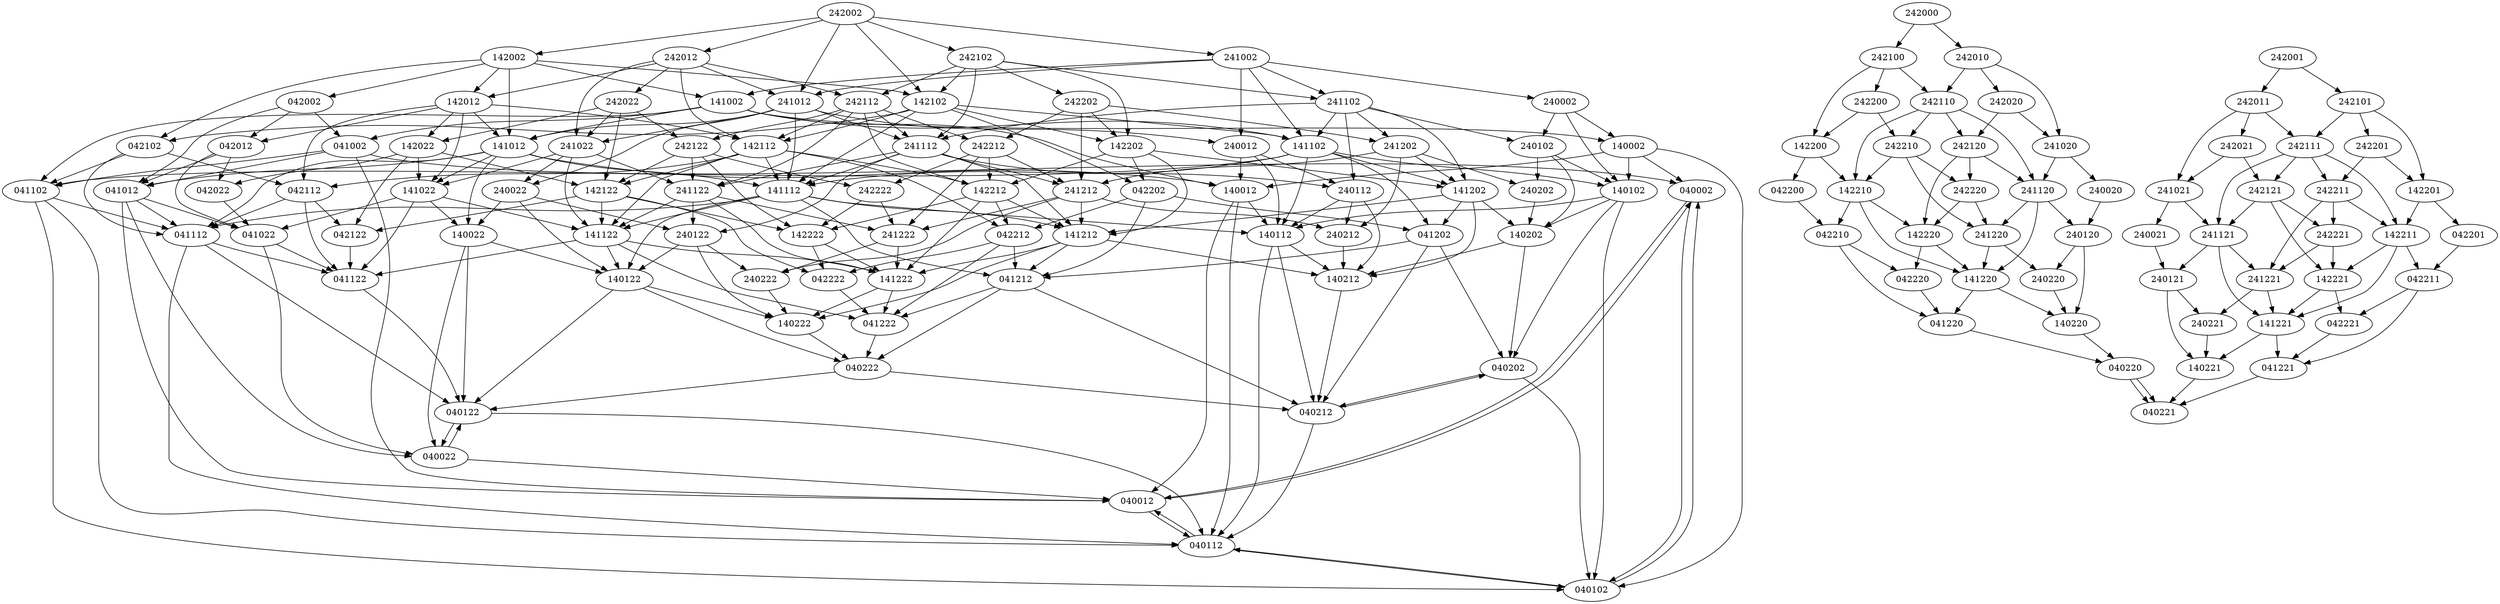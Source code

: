 digraph G{

{node_1 [label="040002"];
node_2 [label="040012"];
node_3 [label="040022"];
node_4 [label="040102"];
node_5 [label="040112"];
node_6 [label="040122"];
node_7 [label="040202"];
node_8 [label="040212"];
node_9 [label="040220"];
node_10 [label="040221"];
node_11 [label="040222"];
node_12 [label="041002"];
node_13 [label="041012"];
node_14 [label="041022"];
node_15 [label="041102"];
node_16 [label="041112"];
node_17 [label="041122"];
node_18 [label="041202"];
node_19 [label="041212"];
node_20 [label="041220"];
node_21 [label="041221"];
node_22 [label="041222"];
node_23 [label="042002"];
node_24 [label="042012"];
node_25 [label="042022"];
node_26 [label="042102"];
node_27 [label="042112"];
node_28 [label="042122"];
node_29 [label="042200"];
node_30 [label="042201"];
node_31 [label="042202"];
node_32 [label="042210"];
node_33 [label="042211"];
node_34 [label="042212"];
node_35 [label="042220"];
node_36 [label="042221"];
node_37 [label="042222"];
node_38 [label="140002"];
node_39 [label="140012"];
node_40 [label="140022"];
node_41 [label="140102"];
node_42 [label="140112"];
node_43 [label="140122"];
node_44 [label="140202"];
node_45 [label="140212"];
node_46 [label="140220"];
node_47 [label="140221"];
node_48 [label="140222"];
node_49 [label="141002"];
node_50 [label="141012"];
node_51 [label="141022"];
node_52 [label="141102"];
node_53 [label="141112"];
node_54 [label="141122"];
node_55 [label="141202"];
node_56 [label="141212"];
node_57 [label="141220"];
node_58 [label="141221"];
node_59 [label="141222"];
node_60 [label="142002"];
node_61 [label="142012"];
node_62 [label="142022"];
node_63 [label="142102"];
node_64 [label="142112"];
node_65 [label="142122"];
node_66 [label="142200"];
node_67 [label="142201"];
node_68 [label="142202"];
node_69 [label="142210"];
node_70 [label="142211"];
node_71 [label="142212"];
node_72 [label="142220"];
node_73 [label="142221"];
node_74 [label="142222"];
node_75 [label="240002"];
node_76 [label="240012"];
node_77 [label="240020"];
node_78 [label="240021"];
node_79 [label="240022"];
node_80 [label="240102"];
node_81 [label="240112"];
node_82 [label="240120"];
node_83 [label="240121"];
node_84 [label="240122"];
node_85 [label="240202"];
node_86 [label="240212"];
node_87 [label="240220"];
node_88 [label="240221"];
node_89 [label="240222"];
node_90 [label="241002"];
node_91 [label="241012"];
node_92 [label="241020"];
node_93 [label="241021"];
node_94 [label="241022"];
node_95 [label="241102"];
node_96 [label="241112"];
node_97 [label="241120"];
node_98 [label="241121"];
node_99 [label="241122"];
node_100 [label="241202"];
node_101 [label="241212"];
node_102 [label="241220"];
node_103 [label="241221"];
node_104 [label="241222"];
node_105 [label="242000"];
node_106 [label="242001"];
node_107 [label="242002"];
node_108 [label="242010"];
node_109 [label="242011"];
node_110 [label="242012"];
node_111 [label="242020"];
node_112 [label="242021"];
node_113 [label="242022"];
node_114 [label="242100"];
node_115 [label="242101"];
node_116 [label="242102"];
node_117 [label="242110"];
node_118 [label="242111"];
node_119 [label="242112"];
node_120 [label="242120"];
node_121 [label="242121"];
node_122 [label="242122"];
node_123 [label="242200"];
node_124 [label="242201"];
node_125 [label="242202"];
node_126 [label="242210"];
node_127 [label="242211"];
node_128 [label="242212"];
node_129 [label="242220"];
node_130 [label="242221"];
node_131 [label="242222"];
}
node_1->node_4[penwidth=1]
node_1->node_2[penwidth=1]
node_2->node_5[penwidth=1]
node_2->node_1[penwidth=1]
node_3->node_6[penwidth=1]
node_3->node_2[penwidth=1]
node_4->node_5[penwidth=1]
node_4->node_1[penwidth=1]
node_5->node_4[penwidth=1]
node_5->node_2[penwidth=1]
node_6->node_5[penwidth=1]
node_6->node_3[penwidth=1]
node_7->node_8[penwidth=1]
node_7->node_4[penwidth=1]
node_8->node_7[penwidth=1]
node_8->node_5[penwidth=1]
node_9->node_10[penwidth=1]
node_9->node_10[penwidth=1]
node_11->node_8[penwidth=1]
node_11->node_6[penwidth=1]
node_12->node_15[penwidth=1]
node_12->node_1[penwidth=1]
node_12->node_13[penwidth=1]
node_12->node_2[penwidth=1]
node_13->node_16[penwidth=1]
node_13->node_2[penwidth=1]
node_13->node_14[penwidth=1]
node_13->node_3[penwidth=1]
node_14->node_17[penwidth=1]
node_14->node_3[penwidth=1]
node_15->node_4[penwidth=1]
node_15->node_16[penwidth=1]
node_15->node_5[penwidth=1]
node_16->node_5[penwidth=1]
node_16->node_17[penwidth=1]
node_16->node_6[penwidth=1]
node_17->node_6[penwidth=1]
node_18->node_7[penwidth=1]
node_18->node_19[penwidth=1]
node_18->node_8[penwidth=1]
node_19->node_8[penwidth=1]
node_19->node_22[penwidth=1]
node_19->node_11[penwidth=1]
node_20->node_9[penwidth=1]
node_21->node_10[penwidth=1]
node_22->node_11[penwidth=1]
node_23->node_12[penwidth=1]
node_23->node_24[penwidth=1]
node_23->node_13[penwidth=1]
node_24->node_13[penwidth=1]
node_24->node_25[penwidth=1]
node_24->node_14[penwidth=1]
node_25->node_14[penwidth=1]
node_26->node_15[penwidth=1]
node_26->node_27[penwidth=1]
node_26->node_16[penwidth=1]
node_27->node_16[penwidth=1]
node_27->node_28[penwidth=1]
node_27->node_17[penwidth=1]
node_28->node_17[penwidth=1]
node_29->node_32[penwidth=1]
node_30->node_33[penwidth=1]
node_31->node_18[penwidth=1]
node_31->node_34[penwidth=1]
node_31->node_19[penwidth=1]
node_32->node_35[penwidth=1]
node_32->node_20[penwidth=1]
node_33->node_36[penwidth=1]
node_33->node_21[penwidth=1]
node_34->node_19[penwidth=1]
node_34->node_37[penwidth=1]
node_34->node_22[penwidth=1]
node_35->node_20[penwidth=1]
node_36->node_21[penwidth=1]
node_37->node_22[penwidth=1]
node_38->node_1[penwidth=1]
node_38->node_41[penwidth=1]
node_38->node_4[penwidth=1]
node_38->node_39[penwidth=1]
node_39->node_2[penwidth=1]
node_39->node_42[penwidth=1]
node_39->node_5[penwidth=1]
node_40->node_3[penwidth=1]
node_40->node_43[penwidth=1]
node_40->node_6[penwidth=1]
node_41->node_4[penwidth=1]
node_41->node_44[penwidth=1]
node_41->node_7[penwidth=1]
node_41->node_42[penwidth=1]
node_42->node_5[penwidth=1]
node_42->node_45[penwidth=1]
node_42->node_8[penwidth=1]
node_43->node_6[penwidth=1]
node_43->node_48[penwidth=1]
node_43->node_11[penwidth=1]
node_44->node_7[penwidth=1]
node_44->node_45[penwidth=1]
node_45->node_8[penwidth=1]
node_46->node_9[penwidth=1]
node_47->node_10[penwidth=1]
node_48->node_11[penwidth=1]
node_49->node_12[penwidth=1]
node_49->node_52[penwidth=1]
node_49->node_15[penwidth=1]
node_49->node_38[penwidth=1]
node_49->node_50[penwidth=1]
node_49->node_39[penwidth=1]
node_50->node_13[penwidth=1]
node_50->node_53[penwidth=1]
node_50->node_16[penwidth=1]
node_50->node_39[penwidth=1]
node_50->node_51[penwidth=1]
node_50->node_40[penwidth=1]
node_51->node_14[penwidth=1]
node_51->node_54[penwidth=1]
node_51->node_17[penwidth=1]
node_51->node_40[penwidth=1]
node_52->node_15[penwidth=1]
node_52->node_55[penwidth=1]
node_52->node_18[penwidth=1]
node_52->node_41[penwidth=1]
node_52->node_53[penwidth=1]
node_52->node_42[penwidth=1]
node_53->node_16[penwidth=1]
node_53->node_56[penwidth=1]
node_53->node_19[penwidth=1]
node_53->node_42[penwidth=1]
node_53->node_54[penwidth=1]
node_53->node_43[penwidth=1]
node_54->node_17[penwidth=1]
node_54->node_59[penwidth=1]
node_54->node_22[penwidth=1]
node_54->node_43[penwidth=1]
node_55->node_18[penwidth=1]
node_55->node_44[penwidth=1]
node_55->node_56[penwidth=1]
node_55->node_45[penwidth=1]
node_56->node_19[penwidth=1]
node_56->node_45[penwidth=1]
node_56->node_59[penwidth=1]
node_56->node_48[penwidth=1]
node_57->node_20[penwidth=1]
node_57->node_46[penwidth=1]
node_58->node_21[penwidth=1]
node_58->node_47[penwidth=1]
node_59->node_22[penwidth=1]
node_59->node_48[penwidth=1]
node_60->node_23[penwidth=1]
node_60->node_63[penwidth=1]
node_60->node_26[penwidth=1]
node_60->node_49[penwidth=1]
node_60->node_61[penwidth=1]
node_60->node_50[penwidth=1]
node_61->node_24[penwidth=1]
node_61->node_64[penwidth=1]
node_61->node_27[penwidth=1]
node_61->node_50[penwidth=1]
node_61->node_62[penwidth=1]
node_61->node_51[penwidth=1]
node_62->node_25[penwidth=1]
node_62->node_65[penwidth=1]
node_62->node_28[penwidth=1]
node_62->node_51[penwidth=1]
node_63->node_26[penwidth=1]
node_63->node_68[penwidth=1]
node_63->node_31[penwidth=1]
node_63->node_52[penwidth=1]
node_63->node_64[penwidth=1]
node_63->node_53[penwidth=1]
node_64->node_27[penwidth=1]
node_64->node_71[penwidth=1]
node_64->node_34[penwidth=1]
node_64->node_53[penwidth=1]
node_64->node_65[penwidth=1]
node_64->node_54[penwidth=1]
node_65->node_28[penwidth=1]
node_65->node_74[penwidth=1]
node_65->node_37[penwidth=1]
node_65->node_54[penwidth=1]
node_66->node_29[penwidth=1]
node_66->node_69[penwidth=1]
node_67->node_30[penwidth=1]
node_67->node_70[penwidth=1]
node_68->node_31[penwidth=1]
node_68->node_55[penwidth=1]
node_68->node_71[penwidth=1]
node_68->node_56[penwidth=1]
node_69->node_32[penwidth=1]
node_69->node_72[penwidth=1]
node_69->node_57[penwidth=1]
node_70->node_33[penwidth=1]
node_70->node_73[penwidth=1]
node_70->node_58[penwidth=1]
node_71->node_34[penwidth=1]
node_71->node_56[penwidth=1]
node_71->node_74[penwidth=1]
node_71->node_59[penwidth=1]
node_72->node_35[penwidth=1]
node_72->node_57[penwidth=1]
node_73->node_36[penwidth=1]
node_73->node_58[penwidth=1]
node_74->node_37[penwidth=1]
node_74->node_59[penwidth=1]
node_75->node_38[penwidth=1]
node_75->node_80[penwidth=1]
node_75->node_41[penwidth=1]
node_76->node_39[penwidth=1]
node_76->node_81[penwidth=1]
node_76->node_42[penwidth=1]
node_77->node_82[penwidth=1]
node_78->node_83[penwidth=1]
node_79->node_40[penwidth=1]
node_79->node_84[penwidth=1]
node_79->node_43[penwidth=1]
node_80->node_41[penwidth=1]
node_80->node_85[penwidth=1]
node_80->node_44[penwidth=1]
node_81->node_42[penwidth=1]
node_81->node_86[penwidth=1]
node_81->node_45[penwidth=1]
node_82->node_87[penwidth=1]
node_82->node_46[penwidth=1]
node_83->node_88[penwidth=1]
node_83->node_47[penwidth=1]
node_84->node_43[penwidth=1]
node_84->node_89[penwidth=1]
node_84->node_48[penwidth=1]
node_85->node_44[penwidth=1]
node_86->node_45[penwidth=1]
node_87->node_46[penwidth=1]
node_88->node_47[penwidth=1]
node_89->node_48[penwidth=1]
node_90->node_49[penwidth=1]
node_90->node_95[penwidth=1]
node_90->node_52[penwidth=1]
node_90->node_75[penwidth=1]
node_90->node_91[penwidth=1]
node_90->node_76[penwidth=1]
node_91->node_50[penwidth=1]
node_91->node_96[penwidth=1]
node_91->node_53[penwidth=1]
node_91->node_76[penwidth=1]
node_91->node_94[penwidth=1]
node_91->node_79[penwidth=1]
node_92->node_97[penwidth=1]
node_92->node_77[penwidth=1]
node_93->node_98[penwidth=1]
node_93->node_78[penwidth=1]
node_94->node_51[penwidth=1]
node_94->node_99[penwidth=1]
node_94->node_54[penwidth=1]
node_94->node_79[penwidth=1]
node_95->node_52[penwidth=1]
node_95->node_100[penwidth=1]
node_95->node_55[penwidth=1]
node_95->node_80[penwidth=1]
node_95->node_96[penwidth=1]
node_95->node_81[penwidth=1]
node_96->node_53[penwidth=1]
node_96->node_101[penwidth=1]
node_96->node_56[penwidth=1]
node_96->node_81[penwidth=1]
node_96->node_99[penwidth=1]
node_96->node_84[penwidth=1]
node_97->node_102[penwidth=1]
node_97->node_57[penwidth=1]
node_97->node_82[penwidth=1]
node_98->node_103[penwidth=1]
node_98->node_58[penwidth=1]
node_98->node_83[penwidth=1]
node_99->node_54[penwidth=1]
node_99->node_104[penwidth=1]
node_99->node_59[penwidth=1]
node_99->node_84[penwidth=1]
node_100->node_55[penwidth=1]
node_100->node_85[penwidth=1]
node_100->node_101[penwidth=1]
node_100->node_86[penwidth=1]
node_101->node_56[penwidth=1]
node_101->node_86[penwidth=1]
node_101->node_104[penwidth=1]
node_101->node_89[penwidth=1]
node_102->node_57[penwidth=1]
node_102->node_87[penwidth=1]
node_103->node_58[penwidth=1]
node_103->node_88[penwidth=1]
node_104->node_59[penwidth=1]
node_104->node_89[penwidth=1]
node_105->node_114[penwidth=1]
node_105->node_108[penwidth=1]
node_106->node_115[penwidth=1]
node_106->node_109[penwidth=1]
node_107->node_60[penwidth=1]
node_107->node_116[penwidth=1]
node_107->node_63[penwidth=1]
node_107->node_90[penwidth=1]
node_107->node_110[penwidth=1]
node_107->node_91[penwidth=1]
node_108->node_117[penwidth=1]
node_108->node_111[penwidth=1]
node_108->node_92[penwidth=1]
node_109->node_118[penwidth=1]
node_109->node_112[penwidth=1]
node_109->node_93[penwidth=1]
node_110->node_61[penwidth=1]
node_110->node_119[penwidth=1]
node_110->node_64[penwidth=1]
node_110->node_91[penwidth=1]
node_110->node_113[penwidth=1]
node_110->node_94[penwidth=1]
node_111->node_120[penwidth=1]
node_111->node_92[penwidth=1]
node_112->node_121[penwidth=1]
node_112->node_93[penwidth=1]
node_113->node_62[penwidth=1]
node_113->node_122[penwidth=1]
node_113->node_65[penwidth=1]
node_113->node_94[penwidth=1]
node_114->node_123[penwidth=1]
node_114->node_66[penwidth=1]
node_114->node_117[penwidth=1]
node_115->node_124[penwidth=1]
node_115->node_67[penwidth=1]
node_115->node_118[penwidth=1]
node_116->node_63[penwidth=1]
node_116->node_125[penwidth=1]
node_116->node_68[penwidth=1]
node_116->node_95[penwidth=1]
node_116->node_119[penwidth=1]
node_116->node_96[penwidth=1]
node_117->node_126[penwidth=1]
node_117->node_69[penwidth=1]
node_117->node_120[penwidth=1]
node_117->node_97[penwidth=1]
node_118->node_127[penwidth=1]
node_118->node_70[penwidth=1]
node_118->node_121[penwidth=1]
node_118->node_98[penwidth=1]
node_119->node_64[penwidth=1]
node_119->node_128[penwidth=1]
node_119->node_71[penwidth=1]
node_119->node_96[penwidth=1]
node_119->node_122[penwidth=1]
node_119->node_99[penwidth=1]
node_120->node_129[penwidth=1]
node_120->node_72[penwidth=1]
node_120->node_97[penwidth=1]
node_121->node_130[penwidth=1]
node_121->node_73[penwidth=1]
node_121->node_98[penwidth=1]
node_122->node_65[penwidth=1]
node_122->node_131[penwidth=1]
node_122->node_74[penwidth=1]
node_122->node_99[penwidth=1]
node_123->node_66[penwidth=1]
node_123->node_126[penwidth=1]
node_124->node_67[penwidth=1]
node_124->node_127[penwidth=1]
node_125->node_68[penwidth=1]
node_125->node_100[penwidth=1]
node_125->node_128[penwidth=1]
node_125->node_101[penwidth=1]
node_126->node_69[penwidth=1]
node_126->node_129[penwidth=1]
node_126->node_102[penwidth=1]
node_127->node_70[penwidth=1]
node_127->node_130[penwidth=1]
node_127->node_103[penwidth=1]
node_128->node_71[penwidth=1]
node_128->node_101[penwidth=1]
node_128->node_131[penwidth=1]
node_128->node_104[penwidth=1]
node_129->node_72[penwidth=1]
node_129->node_102[penwidth=1]
node_130->node_73[penwidth=1]
node_130->node_103[penwidth=1]
node_131->node_74[penwidth=1]
node_131->node_104[penwidth=1]
}
